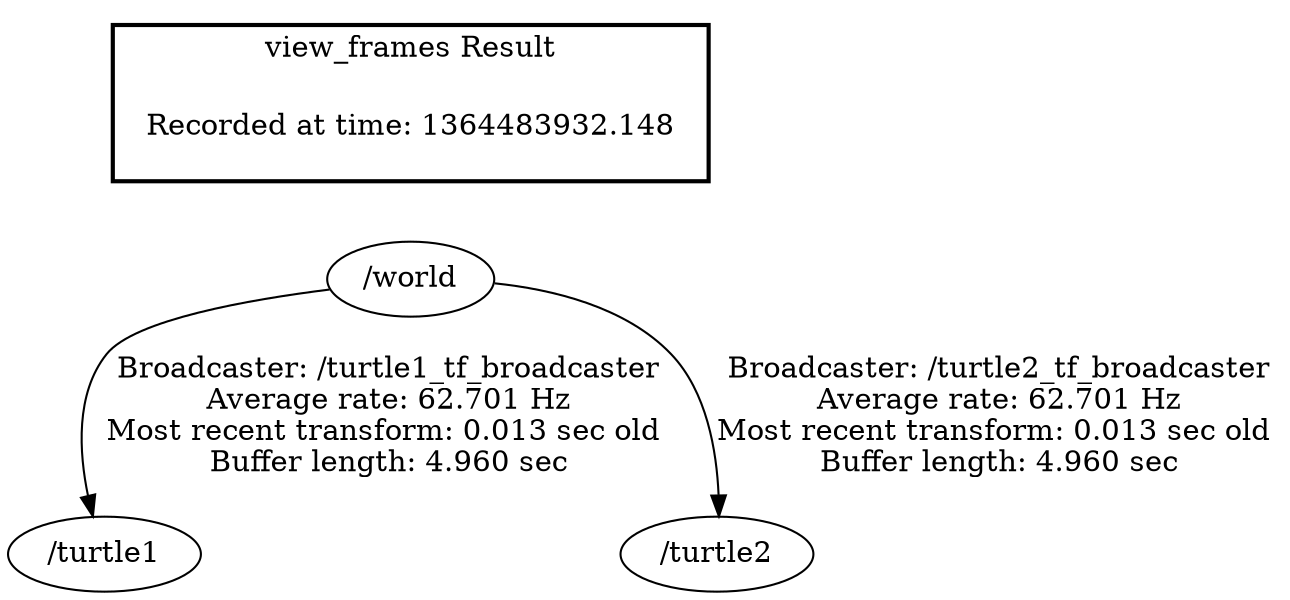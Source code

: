digraph G {
"/world" -> "/turtle1"[label="Broadcaster: /turtle1_tf_broadcaster\nAverage rate: 62.701 Hz\nMost recent transform: 0.013 sec old \nBuffer length: 4.960 sec\n"];
"/world" -> "/turtle2"[label="Broadcaster: /turtle2_tf_broadcaster\nAverage rate: 62.701 Hz\nMost recent transform: 0.013 sec old \nBuffer length: 4.960 sec\n"];
edge [style=invis];
 subgraph cluster_legend { style=bold; color=black; label ="view_frames Result";
"Recorded at time: 1364483932.148"[ shape=plaintext ] ;
 }->"/world";
}